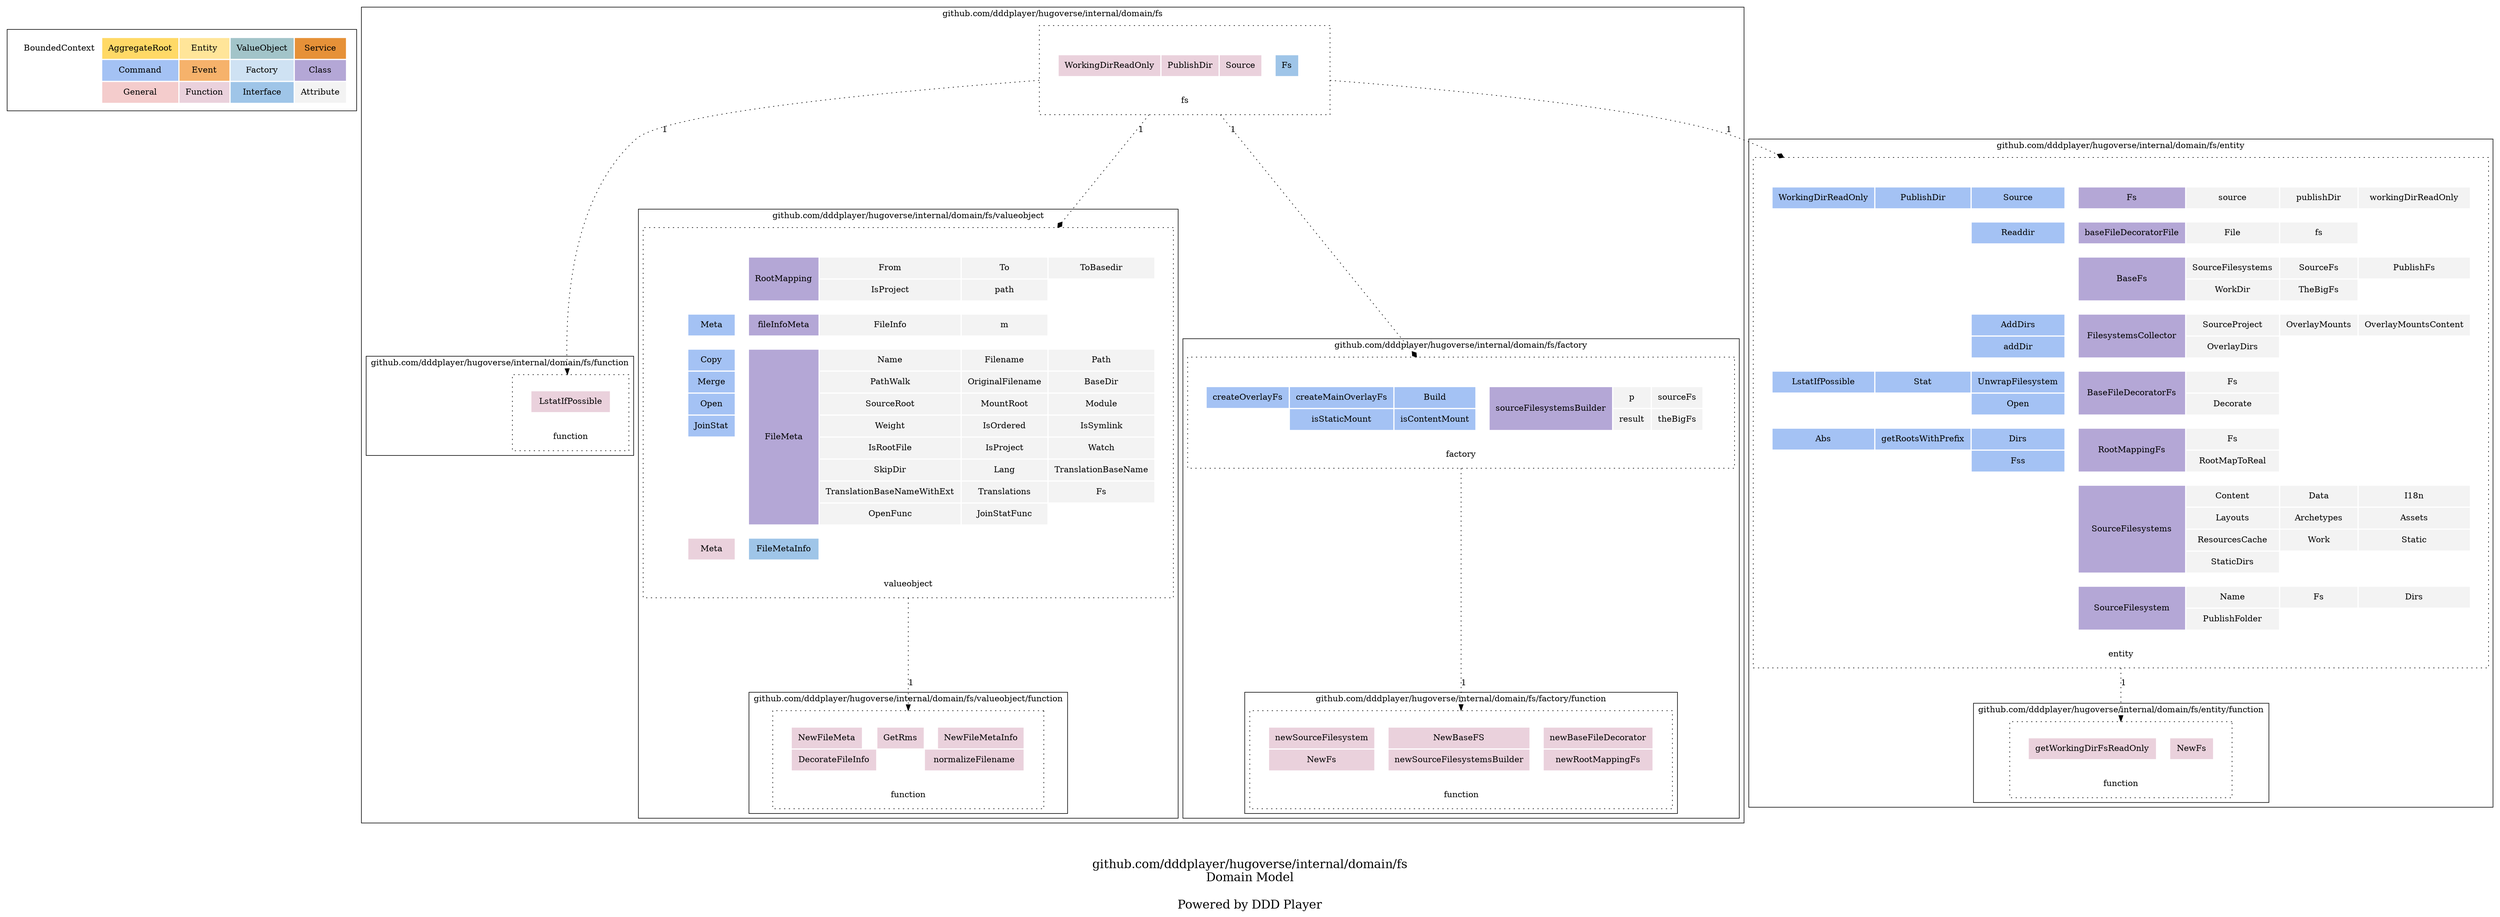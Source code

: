digraph {
	node [style=dotted shape=rect]

    subgraph cluster_ddd_concept{
		node [color=white]

        ddd_concept [label=<
        <table border="0" cellpadding="10">
		<tr>
			<td bgcolor="#ffffff00" rowspan="1" colspan="1">BoundedContext</td>
			<td bgcolor="#ffd966ff" rowspan="1" colspan="1">AggregateRoot</td>
			<td bgcolor="#ffe599ff" rowspan="1" colspan="1">Entity</td>
			<td bgcolor="#a2c4c9ff" rowspan="1" colspan="1">ValueObject</td>
			<td bgcolor="#e69138ff" rowspan="1" colspan="1">Service</td>
		</tr>
		<tr>
			<td bgcolor="white" rowspan="1" colspan="1"></td>
			<td bgcolor="#a4c2f4ff" rowspan="1" colspan="1">Command</td>
			<td bgcolor="#f6b26bff" rowspan="1" colspan="1">Event</td>
			<td bgcolor="#cfe2f3ff" rowspan="1" colspan="1">Factory</td>
			<td bgcolor="#b4a7d6ff" rowspan="1" colspan="1">Class</td>
			
		</tr>
		<tr>
			<td bgcolor="white" rowspan="1" colspan="1"></td>
			<td bgcolor="#f4ccccff" rowspan="1" colspan="1">General</td>
			<td bgcolor="#ead1dcff" rowspan="1" colspan="1">Function</td>
			<td bgcolor="#9fc5e8ff" rowspan="1" colspan="1">Interface</td>
			<td bgcolor="#f3f3f3ff" rowspan="1" colspan="1">Attribute</td>
		</tr>
        </table>
        > ]
	}

    
		subgraph cluster_dehGEGK {
	
		
    	dehGEGK [label=<
        <table border="0" cellpadding="10">
			
				<tr>
		
			<td port="first_blank_row" bgcolor="white" rowspan="1" colspan="1"></td>
	</tr>
				<tr>
		
			<td port="" bgcolor="white" rowspan="1" colspan="1"></td>
	</tr>
				<tr>
		
			<td port="" bgcolor="white" rowspan="1" colspan="1"></td>
			<td port="dbuEIJD" bgcolor="#ead1dcff" rowspan="1" colspan="1">WorkingDirReadOnly</td>
			<td port="dSKuLN" bgcolor="#ead1dcff" rowspan="1" colspan="1">PublishDir</td>
			<td port="dcVZ72s" bgcolor="#ead1dcff" rowspan="1" colspan="1">Source</td>
			<td port="" bgcolor="white" rowspan="1" colspan="1"></td>
			<td port="defDwCc" bgcolor="#9fc5e8ff" rowspan="1" colspan="1">Fs</td>
			<td port="" bgcolor="white" rowspan="1" colspan="1"></td>
			<td port="" bgcolor="white" rowspan="1" colspan="1"></td>
	</tr>
				<tr>
		
			<td port="" bgcolor="white" rowspan="1" colspan="1"></td>
	</tr>
				<tr>
		
			<td port="" bgcolor="white" rowspan="1" colspan="8">fs</td>
	</tr>
        </table>
        > ]
	

	label = "github.com/dddplayer/hugoverse/internal/domain/fs"

	
		subgraph cluster_dbN5oSf {
	
		
    	dbN5oSf [label=<
        <table border="0" cellpadding="10">
			
				<tr>
		
			<td port="first_blank_row" bgcolor="white" rowspan="1" colspan="1"></td>
	</tr>
				<tr>
		
			<td port="" bgcolor="white" rowspan="1" colspan="1"></td>
			<td port="dcb0G9p" bgcolor="#ead1dcff" rowspan="1" colspan="4">LstatIfPossible</td>
			<td port="" bgcolor="white" rowspan="1" colspan="1"></td>
	</tr>
				<tr>
		
			<td port="" bgcolor="white" rowspan="1" colspan="1"></td>
	</tr>
				<tr>
		
			<td port="" bgcolor="white" rowspan="1" colspan="6">function</td>
	</tr>
        </table>
        > ]
	

	label = "github.com/dddplayer/hugoverse/internal/domain/fs/function"

	
    }
		subgraph cluster_ddZN3m5 {
	
		
    	ddZN3m5 [label=<
        <table border="0" cellpadding="10">
			
				<tr>
		
			<td port="first_blank_row" bgcolor="white" rowspan="1" colspan="1"></td>
	</tr>
				<tr>
		
			<td port="" bgcolor="white" rowspan="1" colspan="1"></td>
	</tr>
				<tr>
		
			<td port="" bgcolor="white" rowspan="1" colspan="1"></td>
			<td port="" bgcolor="white" rowspan="1" colspan="1"></td>
			<td port="" bgcolor="white" rowspan="1" colspan="1"></td>
			<td port="" bgcolor="white" rowspan="1" colspan="1"></td>
			<td port="" bgcolor="white" rowspan="1" colspan="1"></td>
			<td port="deejFSW" bgcolor="#b4a7d6ff" rowspan="2" colspan="1">RootMapping</td>
			<td port="ddA0vw5" bgcolor="#f3f3f3ff" rowspan="1" colspan="1">From</td>
			<td port="dce7G16" bgcolor="#f3f3f3ff" rowspan="1" colspan="1">To</td>
			<td port="derKRsu" bgcolor="#f3f3f3ff" rowspan="1" colspan="1">ToBasedir</td>
			<td port="" bgcolor="white" rowspan="1" colspan="1"></td>
	</tr>
				<tr>
		
			<td port="" bgcolor="white" rowspan="1" colspan="1"></td>
			<td port="" bgcolor="white" rowspan="1" colspan="1"></td>
			<td port="" bgcolor="white" rowspan="1" colspan="1"></td>
			<td port="" bgcolor="white" rowspan="1" colspan="1"></td>
			<td port="" bgcolor="white" rowspan="1" colspan="1"></td>
			<td port="dbEBlXq" bgcolor="#f3f3f3ff" rowspan="1" colspan="1">IsProject</td>
			<td port="dbT32Lm" bgcolor="#f3f3f3ff" rowspan="1" colspan="1">path</td>
			<td port="" bgcolor="white" rowspan="1" colspan="1"></td>
			<td port="" bgcolor="white" rowspan="1" colspan="1"></td>
	</tr>
				<tr>
		
			<td port="" bgcolor="white" rowspan="1" colspan="1"></td>
	</tr>
				<tr>
		
			<td port="" bgcolor="white" rowspan="1" colspan="1"></td>
			<td port="" bgcolor="white" rowspan="1" colspan="1"></td>
			<td port="" bgcolor="white" rowspan="1" colspan="1"></td>
			<td port="dcppH1f" bgcolor="#a4c2f4ff" rowspan="1" colspan="1">Meta</td>
			<td port="" bgcolor="white" rowspan="1" colspan="1"></td>
			<td port="dcVNus9" bgcolor="#b4a7d6ff" rowspan="1" colspan="1">fileInfoMeta</td>
			<td port="dbByNGu" bgcolor="#f3f3f3ff" rowspan="1" colspan="1">FileInfo</td>
			<td port="dIm2zV" bgcolor="#f3f3f3ff" rowspan="1" colspan="1">m</td>
			<td port="" bgcolor="white" rowspan="1" colspan="1"></td>
			<td port="" bgcolor="white" rowspan="1" colspan="1"></td>
	</tr>
				<tr>
		
			<td port="" bgcolor="white" rowspan="1" colspan="1"></td>
	</tr>
				<tr>
		
			<td port="" bgcolor="white" rowspan="1" colspan="1"></td>
			<td port="" bgcolor="white" rowspan="1" colspan="1"></td>
			<td port="" bgcolor="white" rowspan="1" colspan="1"></td>
			<td port="dboYi5T" bgcolor="#a4c2f4ff" rowspan="1" colspan="1">Copy</td>
			<td port="" bgcolor="white" rowspan="1" colspan="1"></td>
			<td port="ddhLBBp" bgcolor="#b4a7d6ff" rowspan="8" colspan="1">FileMeta</td>
			<td port="dedPmp7" bgcolor="#f3f3f3ff" rowspan="1" colspan="1">Name</td>
			<td port="deo0HbX" bgcolor="#f3f3f3ff" rowspan="1" colspan="1">Filename</td>
			<td port="dbWMqLx" bgcolor="#f3f3f3ff" rowspan="1" colspan="1">Path</td>
			<td port="" bgcolor="white" rowspan="1" colspan="1"></td>
	</tr>
				<tr>
		
			<td port="" bgcolor="white" rowspan="1" colspan="1"></td>
			<td port="" bgcolor="white" rowspan="1" colspan="1"></td>
			<td port="" bgcolor="white" rowspan="1" colspan="1"></td>
			<td port="debd7MU" bgcolor="#a4c2f4ff" rowspan="1" colspan="1">Merge</td>
			<td port="" bgcolor="white" rowspan="1" colspan="1"></td>
			<td port="ddhrdGu" bgcolor="#f3f3f3ff" rowspan="1" colspan="1">PathWalk</td>
			<td port="dclmg9I" bgcolor="#f3f3f3ff" rowspan="1" colspan="1">OriginalFilename</td>
			<td port="dcmkcOY" bgcolor="#f3f3f3ff" rowspan="1" colspan="1">BaseDir</td>
			<td port="" bgcolor="white" rowspan="1" colspan="1"></td>
	</tr>
				<tr>
		
			<td port="" bgcolor="white" rowspan="1" colspan="1"></td>
			<td port="" bgcolor="white" rowspan="1" colspan="1"></td>
			<td port="" bgcolor="white" rowspan="1" colspan="1"></td>
			<td port="dbWfFyY" bgcolor="#a4c2f4ff" rowspan="1" colspan="1">Open</td>
			<td port="" bgcolor="white" rowspan="1" colspan="1"></td>
			<td port="dc9vtad" bgcolor="#f3f3f3ff" rowspan="1" colspan="1">SourceRoot</td>
			<td port="dYFQKZ" bgcolor="#f3f3f3ff" rowspan="1" colspan="1">MountRoot</td>
			<td port="ddjQQHC" bgcolor="#f3f3f3ff" rowspan="1" colspan="1">Module</td>
			<td port="" bgcolor="white" rowspan="1" colspan="1"></td>
	</tr>
				<tr>
		
			<td port="" bgcolor="white" rowspan="1" colspan="1"></td>
			<td port="" bgcolor="white" rowspan="1" colspan="1"></td>
			<td port="" bgcolor="white" rowspan="1" colspan="1"></td>
			<td port="deAU2QK" bgcolor="#a4c2f4ff" rowspan="1" colspan="1">JoinStat</td>
			<td port="" bgcolor="white" rowspan="1" colspan="1"></td>
			<td port="ddCg9Pm" bgcolor="#f3f3f3ff" rowspan="1" colspan="1">Weight</td>
			<td port="dbl2cox" bgcolor="#f3f3f3ff" rowspan="1" colspan="1">IsOrdered</td>
			<td port="dewIFw1" bgcolor="#f3f3f3ff" rowspan="1" colspan="1">IsSymlink</td>
			<td port="" bgcolor="white" rowspan="1" colspan="1"></td>
	</tr>
				<tr>
		
			<td port="" bgcolor="white" rowspan="1" colspan="1"></td>
			<td port="" bgcolor="white" rowspan="1" colspan="1"></td>
			<td port="" bgcolor="white" rowspan="1" colspan="1"></td>
			<td port="" bgcolor="white" rowspan="1" colspan="1"></td>
			<td port="" bgcolor="white" rowspan="1" colspan="1"></td>
			<td port="ddYKXbM" bgcolor="#f3f3f3ff" rowspan="1" colspan="1">IsRootFile</td>
			<td port="dABEIp" bgcolor="#f3f3f3ff" rowspan="1" colspan="1">IsProject</td>
			<td port="dbgJEST" bgcolor="#f3f3f3ff" rowspan="1" colspan="1">Watch</td>
			<td port="" bgcolor="white" rowspan="1" colspan="1"></td>
	</tr>
				<tr>
		
			<td port="" bgcolor="white" rowspan="1" colspan="1"></td>
			<td port="" bgcolor="white" rowspan="1" colspan="1"></td>
			<td port="" bgcolor="white" rowspan="1" colspan="1"></td>
			<td port="" bgcolor="white" rowspan="1" colspan="1"></td>
			<td port="" bgcolor="white" rowspan="1" colspan="1"></td>
			<td port="dbk5O52" bgcolor="#f3f3f3ff" rowspan="1" colspan="1">SkipDir</td>
			<td port="devdZYQ" bgcolor="#f3f3f3ff" rowspan="1" colspan="1">Lang</td>
			<td port="dcuOcyh" bgcolor="#f3f3f3ff" rowspan="1" colspan="1">TranslationBaseName</td>
			<td port="" bgcolor="white" rowspan="1" colspan="1"></td>
	</tr>
				<tr>
		
			<td port="" bgcolor="white" rowspan="1" colspan="1"></td>
			<td port="" bgcolor="white" rowspan="1" colspan="1"></td>
			<td port="" bgcolor="white" rowspan="1" colspan="1"></td>
			<td port="" bgcolor="white" rowspan="1" colspan="1"></td>
			<td port="" bgcolor="white" rowspan="1" colspan="1"></td>
			<td port="ddFftwI" bgcolor="#f3f3f3ff" rowspan="1" colspan="1">TranslationBaseNameWithExt</td>
			<td port="d1i7oE" bgcolor="#f3f3f3ff" rowspan="1" colspan="1">Translations</td>
			<td port="dc6ppuD" bgcolor="#f3f3f3ff" rowspan="1" colspan="1">Fs</td>
			<td port="" bgcolor="white" rowspan="1" colspan="1"></td>
	</tr>
				<tr>
		
			<td port="" bgcolor="white" rowspan="1" colspan="1"></td>
			<td port="" bgcolor="white" rowspan="1" colspan="1"></td>
			<td port="" bgcolor="white" rowspan="1" colspan="1"></td>
			<td port="" bgcolor="white" rowspan="1" colspan="1"></td>
			<td port="" bgcolor="white" rowspan="1" colspan="1"></td>
			<td port="db6c8js" bgcolor="#f3f3f3ff" rowspan="1" colspan="1">OpenFunc</td>
			<td port="dbqERyY" bgcolor="#f3f3f3ff" rowspan="1" colspan="1">JoinStatFunc</td>
			<td port="" bgcolor="white" rowspan="1" colspan="1"></td>
			<td port="" bgcolor="white" rowspan="1" colspan="1"></td>
	</tr>
				<tr>
		
			<td port="" bgcolor="white" rowspan="1" colspan="1"></td>
	</tr>
				<tr>
		
			<td port="" bgcolor="white" rowspan="1" colspan="1"></td>
			<td port="" bgcolor="white" rowspan="1" colspan="1"></td>
			<td port="" bgcolor="white" rowspan="1" colspan="1"></td>
			<td port="ddpuAyZ" bgcolor="#ead1dcff" rowspan="1" colspan="1">Meta</td>
			<td port="" bgcolor="white" rowspan="1" colspan="1"></td>
			<td port="dcABTHd" bgcolor="#9fc5e8ff" rowspan="1" colspan="1">FileMetaInfo</td>
			<td port="" bgcolor="white" rowspan="1" colspan="1"></td>
			<td port="" bgcolor="white" rowspan="1" colspan="1"></td>
			<td port="" bgcolor="white" rowspan="1" colspan="1"></td>
			<td port="" bgcolor="white" rowspan="1" colspan="1"></td>
	</tr>
				<tr>
		
			<td port="" bgcolor="white" rowspan="1" colspan="1"></td>
	</tr>
				<tr>
		
			<td port="" bgcolor="white" rowspan="1" colspan="10">valueobject</td>
	</tr>
        </table>
        > ]
	

	label = "github.com/dddplayer/hugoverse/internal/domain/fs/valueobject"

	
		subgraph cluster_dbRemha {
	
		
    	dbRemha [label=<
        <table border="0" cellpadding="10">
			
				<tr>
		
			<td port="first_blank_row" bgcolor="white" rowspan="1" colspan="1"></td>
	</tr>
				<tr>
		
			<td port="" bgcolor="white" rowspan="1" colspan="1"></td>
			<td port="dbBEPDz" bgcolor="#ead1dcff" rowspan="1" colspan="1">NewFileMeta</td>
			<td port="" bgcolor="white" rowspan="1" colspan="1"></td>
			<td port="deehyca" bgcolor="#ead1dcff" rowspan="1" colspan="1">GetRms</td>
			<td port="" bgcolor="white" rowspan="1" colspan="1"></td>
			<td port="ddreolL" bgcolor="#ead1dcff" rowspan="1" colspan="1">NewFileMetaInfo</td>
			<td port="" bgcolor="white" rowspan="1" colspan="1"></td>
	</tr>
				<tr>
		
			<td port="" bgcolor="white" rowspan="1" colspan="1"></td>
			<td port="db70KAx" bgcolor="#ead1dcff" rowspan="1" colspan="2">DecorateFileInfo</td>
			<td port="" bgcolor="white" rowspan="1" colspan="1"></td>
			<td port="dbYx0Jw" bgcolor="#ead1dcff" rowspan="1" colspan="2">normalizeFilename</td>
			<td port="" bgcolor="white" rowspan="1" colspan="1"></td>
	</tr>
				<tr>
		
			<td port="" bgcolor="white" rowspan="1" colspan="1"></td>
	</tr>
				<tr>
		
			<td port="" bgcolor="white" rowspan="1" colspan="8">function</td>
	</tr>
        </table>
        > ]
	

	label = "github.com/dddplayer/hugoverse/internal/domain/fs/valueobject/function"

	
    }
    }
		subgraph cluster_ddLiPQE {
	
		
    	ddLiPQE [label=<
        <table border="0" cellpadding="10">
			
				<tr>
		
			<td port="first_blank_row" bgcolor="white" rowspan="1" colspan="1"></td>
	</tr>
				<tr>
		
			<td port="" bgcolor="white" rowspan="1" colspan="1"></td>
	</tr>
				<tr>
		
			<td port="" bgcolor="white" rowspan="1" colspan="1"></td>
			<td port="dFMOmX" bgcolor="#a4c2f4ff" rowspan="1" colspan="1">WorkingDirReadOnly</td>
			<td port="dc0aAwx" bgcolor="#a4c2f4ff" rowspan="1" colspan="1">PublishDir</td>
			<td port="dJM9pw" bgcolor="#a4c2f4ff" rowspan="1" colspan="1">Source</td>
			<td port="" bgcolor="white" rowspan="1" colspan="1"></td>
			<td port="dcJM756" bgcolor="#b4a7d6ff" rowspan="1" colspan="1">Fs</td>
			<td port="db1mbTs" bgcolor="#f3f3f3ff" rowspan="1" colspan="1">source</td>
			<td port="db4keFr" bgcolor="#f3f3f3ff" rowspan="1" colspan="1">publishDir</td>
			<td port="ddPJIlp" bgcolor="#f3f3f3ff" rowspan="1" colspan="1">workingDirReadOnly</td>
			<td port="" bgcolor="white" rowspan="1" colspan="1"></td>
	</tr>
				<tr>
		
			<td port="" bgcolor="white" rowspan="1" colspan="1"></td>
	</tr>
				<tr>
		
			<td port="" bgcolor="white" rowspan="1" colspan="1"></td>
			<td port="" bgcolor="white" rowspan="1" colspan="1"></td>
			<td port="" bgcolor="white" rowspan="1" colspan="1"></td>
			<td port="dtw6bX" bgcolor="#a4c2f4ff" rowspan="1" colspan="1">Readdir</td>
			<td port="" bgcolor="white" rowspan="1" colspan="1"></td>
			<td port="dbZxQH9" bgcolor="#b4a7d6ff" rowspan="1" colspan="1">baseFileDecoratorFile</td>
			<td port="dvIfUc" bgcolor="#f3f3f3ff" rowspan="1" colspan="1">File</td>
			<td port="ddVpO95" bgcolor="#f3f3f3ff" rowspan="1" colspan="1">fs</td>
			<td port="" bgcolor="white" rowspan="1" colspan="1"></td>
			<td port="" bgcolor="white" rowspan="1" colspan="1"></td>
	</tr>
				<tr>
		
			<td port="" bgcolor="white" rowspan="1" colspan="1"></td>
	</tr>
				<tr>
		
			<td port="" bgcolor="white" rowspan="1" colspan="1"></td>
			<td port="" bgcolor="white" rowspan="1" colspan="1"></td>
			<td port="" bgcolor="white" rowspan="1" colspan="1"></td>
			<td port="" bgcolor="white" rowspan="1" colspan="1"></td>
			<td port="" bgcolor="white" rowspan="1" colspan="1"></td>
			<td port="dkt9WL" bgcolor="#b4a7d6ff" rowspan="2" colspan="1">BaseFs</td>
			<td port="dFb4IT" bgcolor="#f3f3f3ff" rowspan="1" colspan="1">SourceFilesystems</td>
			<td port="dbUGq60" bgcolor="#f3f3f3ff" rowspan="1" colspan="1">SourceFs</td>
			<td port="dbXyBIA" bgcolor="#f3f3f3ff" rowspan="1" colspan="1">PublishFs</td>
			<td port="" bgcolor="white" rowspan="1" colspan="1"></td>
	</tr>
				<tr>
		
			<td port="" bgcolor="white" rowspan="1" colspan="1"></td>
			<td port="" bgcolor="white" rowspan="1" colspan="1"></td>
			<td port="" bgcolor="white" rowspan="1" colspan="1"></td>
			<td port="" bgcolor="white" rowspan="1" colspan="1"></td>
			<td port="" bgcolor="white" rowspan="1" colspan="1"></td>
			<td port="d0gxZ4" bgcolor="#f3f3f3ff" rowspan="1" colspan="1">WorkDir</td>
			<td port="dbG4EsY" bgcolor="#f3f3f3ff" rowspan="1" colspan="1">TheBigFs</td>
			<td port="" bgcolor="white" rowspan="1" colspan="1"></td>
			<td port="" bgcolor="white" rowspan="1" colspan="1"></td>
	</tr>
				<tr>
		
			<td port="" bgcolor="white" rowspan="1" colspan="1"></td>
	</tr>
				<tr>
		
			<td port="" bgcolor="white" rowspan="1" colspan="1"></td>
			<td port="" bgcolor="white" rowspan="1" colspan="1"></td>
			<td port="" bgcolor="white" rowspan="1" colspan="1"></td>
			<td port="dbB4mbA" bgcolor="#a4c2f4ff" rowspan="1" colspan="1">AddDirs</td>
			<td port="" bgcolor="white" rowspan="1" colspan="1"></td>
			<td port="dzOU2m" bgcolor="#b4a7d6ff" rowspan="2" colspan="1">FilesystemsCollector</td>
			<td port="deKjTt3" bgcolor="#f3f3f3ff" rowspan="1" colspan="1">SourceProject</td>
			<td port="dehxwuv" bgcolor="#f3f3f3ff" rowspan="1" colspan="1">OverlayMounts</td>
			<td port="dc0wVIY" bgcolor="#f3f3f3ff" rowspan="1" colspan="1">OverlayMountsContent</td>
			<td port="" bgcolor="white" rowspan="1" colspan="1"></td>
	</tr>
				<tr>
		
			<td port="" bgcolor="white" rowspan="1" colspan="1"></td>
			<td port="" bgcolor="white" rowspan="1" colspan="1"></td>
			<td port="" bgcolor="white" rowspan="1" colspan="1"></td>
			<td port="dchPp0F" bgcolor="#a4c2f4ff" rowspan="1" colspan="1">addDir</td>
			<td port="" bgcolor="white" rowspan="1" colspan="1"></td>
			<td port="dehUzRf" bgcolor="#f3f3f3ff" rowspan="1" colspan="1">OverlayDirs</td>
			<td port="" bgcolor="white" rowspan="1" colspan="1"></td>
			<td port="" bgcolor="white" rowspan="1" colspan="1"></td>
			<td port="" bgcolor="white" rowspan="1" colspan="1"></td>
	</tr>
				<tr>
		
			<td port="" bgcolor="white" rowspan="1" colspan="1"></td>
	</tr>
				<tr>
		
			<td port="" bgcolor="white" rowspan="1" colspan="1"></td>
			<td port="db4eGVP" bgcolor="#a4c2f4ff" rowspan="1" colspan="1">LstatIfPossible</td>
			<td port="ddR9sYv" bgcolor="#a4c2f4ff" rowspan="1" colspan="1">Stat</td>
			<td port="ddZMVWJ" bgcolor="#a4c2f4ff" rowspan="1" colspan="1">UnwrapFilesystem</td>
			<td port="" bgcolor="white" rowspan="1" colspan="1"></td>
			<td port="deBRTZq" bgcolor="#b4a7d6ff" rowspan="2" colspan="1">BaseFileDecoratorFs</td>
			<td port="dbnvnOG" bgcolor="#f3f3f3ff" rowspan="1" colspan="1">Fs</td>
			<td port="" bgcolor="white" rowspan="1" colspan="1"></td>
			<td port="" bgcolor="white" rowspan="1" colspan="1"></td>
			<td port="" bgcolor="white" rowspan="1" colspan="1"></td>
	</tr>
				<tr>
		
			<td port="" bgcolor="white" rowspan="1" colspan="1"></td>
			<td port="" bgcolor="white" rowspan="1" colspan="1"></td>
			<td port="" bgcolor="white" rowspan="1" colspan="1"></td>
			<td port="dceZqIZ" bgcolor="#a4c2f4ff" rowspan="1" colspan="1">Open</td>
			<td port="" bgcolor="white" rowspan="1" colspan="1"></td>
			<td port="deiXivA" bgcolor="#f3f3f3ff" rowspan="1" colspan="1">Decorate</td>
			<td port="" bgcolor="white" rowspan="1" colspan="1"></td>
			<td port="" bgcolor="white" rowspan="1" colspan="1"></td>
			<td port="" bgcolor="white" rowspan="1" colspan="1"></td>
	</tr>
				<tr>
		
			<td port="" bgcolor="white" rowspan="1" colspan="1"></td>
	</tr>
				<tr>
		
			<td port="" bgcolor="white" rowspan="1" colspan="1"></td>
			<td port="dUW7yJ" bgcolor="#a4c2f4ff" rowspan="1" colspan="1">Abs</td>
			<td port="dd9zQP6" bgcolor="#a4c2f4ff" rowspan="1" colspan="1">getRootsWithPrefix</td>
			<td port="dbm7lEX" bgcolor="#a4c2f4ff" rowspan="1" colspan="1">Dirs</td>
			<td port="" bgcolor="white" rowspan="1" colspan="1"></td>
			<td port="dFEPd2" bgcolor="#b4a7d6ff" rowspan="2" colspan="1">RootMappingFs</td>
			<td port="diTnzy" bgcolor="#f3f3f3ff" rowspan="1" colspan="1">Fs</td>
			<td port="" bgcolor="white" rowspan="1" colspan="1"></td>
			<td port="" bgcolor="white" rowspan="1" colspan="1"></td>
			<td port="" bgcolor="white" rowspan="1" colspan="1"></td>
	</tr>
				<tr>
		
			<td port="" bgcolor="white" rowspan="1" colspan="1"></td>
			<td port="" bgcolor="white" rowspan="1" colspan="1"></td>
			<td port="" bgcolor="white" rowspan="1" colspan="1"></td>
			<td port="dFdAv9" bgcolor="#a4c2f4ff" rowspan="1" colspan="1">Fss</td>
			<td port="" bgcolor="white" rowspan="1" colspan="1"></td>
			<td port="ddGHiCq" bgcolor="#f3f3f3ff" rowspan="1" colspan="1">RootMapToReal</td>
			<td port="" bgcolor="white" rowspan="1" colspan="1"></td>
			<td port="" bgcolor="white" rowspan="1" colspan="1"></td>
			<td port="" bgcolor="white" rowspan="1" colspan="1"></td>
	</tr>
				<tr>
		
			<td port="" bgcolor="white" rowspan="1" colspan="1"></td>
	</tr>
				<tr>
		
			<td port="" bgcolor="white" rowspan="1" colspan="1"></td>
			<td port="" bgcolor="white" rowspan="1" colspan="1"></td>
			<td port="" bgcolor="white" rowspan="1" colspan="1"></td>
			<td port="" bgcolor="white" rowspan="1" colspan="1"></td>
			<td port="" bgcolor="white" rowspan="1" colspan="1"></td>
			<td port="dbNoHO" bgcolor="#b4a7d6ff" rowspan="4" colspan="1">SourceFilesystems</td>
			<td port="dbGXRVg" bgcolor="#f3f3f3ff" rowspan="1" colspan="1">Content</td>
			<td port="d0jANH" bgcolor="#f3f3f3ff" rowspan="1" colspan="1">Data</td>
			<td port="dG9f2B" bgcolor="#f3f3f3ff" rowspan="1" colspan="1">I18n</td>
			<td port="" bgcolor="white" rowspan="1" colspan="1"></td>
	</tr>
				<tr>
		
			<td port="" bgcolor="white" rowspan="1" colspan="1"></td>
			<td port="" bgcolor="white" rowspan="1" colspan="1"></td>
			<td port="" bgcolor="white" rowspan="1" colspan="1"></td>
			<td port="" bgcolor="white" rowspan="1" colspan="1"></td>
			<td port="" bgcolor="white" rowspan="1" colspan="1"></td>
			<td port="dbLrBQw" bgcolor="#f3f3f3ff" rowspan="1" colspan="1">Layouts</td>
			<td port="dcZNwl1" bgcolor="#f3f3f3ff" rowspan="1" colspan="1">Archetypes</td>
			<td port="d5x15a" bgcolor="#f3f3f3ff" rowspan="1" colspan="1">Assets</td>
			<td port="" bgcolor="white" rowspan="1" colspan="1"></td>
	</tr>
				<tr>
		
			<td port="" bgcolor="white" rowspan="1" colspan="1"></td>
			<td port="" bgcolor="white" rowspan="1" colspan="1"></td>
			<td port="" bgcolor="white" rowspan="1" colspan="1"></td>
			<td port="" bgcolor="white" rowspan="1" colspan="1"></td>
			<td port="" bgcolor="white" rowspan="1" colspan="1"></td>
			<td port="ddiNFNG" bgcolor="#f3f3f3ff" rowspan="1" colspan="1">ResourcesCache</td>
			<td port="dwA1wU" bgcolor="#f3f3f3ff" rowspan="1" colspan="1">Work</td>
			<td port="ddkwx9V" bgcolor="#f3f3f3ff" rowspan="1" colspan="1">Static</td>
			<td port="" bgcolor="white" rowspan="1" colspan="1"></td>
	</tr>
				<tr>
		
			<td port="" bgcolor="white" rowspan="1" colspan="1"></td>
			<td port="" bgcolor="white" rowspan="1" colspan="1"></td>
			<td port="" bgcolor="white" rowspan="1" colspan="1"></td>
			<td port="" bgcolor="white" rowspan="1" colspan="1"></td>
			<td port="" bgcolor="white" rowspan="1" colspan="1"></td>
			<td port="ddt7Bxd" bgcolor="#f3f3f3ff" rowspan="1" colspan="1">StaticDirs</td>
			<td port="" bgcolor="white" rowspan="1" colspan="1"></td>
			<td port="" bgcolor="white" rowspan="1" colspan="1"></td>
			<td port="" bgcolor="white" rowspan="1" colspan="1"></td>
	</tr>
				<tr>
		
			<td port="" bgcolor="white" rowspan="1" colspan="1"></td>
	</tr>
				<tr>
		
			<td port="" bgcolor="white" rowspan="1" colspan="1"></td>
			<td port="" bgcolor="white" rowspan="1" colspan="1"></td>
			<td port="" bgcolor="white" rowspan="1" colspan="1"></td>
			<td port="" bgcolor="white" rowspan="1" colspan="1"></td>
			<td port="" bgcolor="white" rowspan="1" colspan="1"></td>
			<td port="dKrVrV" bgcolor="#b4a7d6ff" rowspan="2" colspan="1">SourceFilesystem</td>
			<td port="ddjHTYP" bgcolor="#f3f3f3ff" rowspan="1" colspan="1">Name</td>
			<td port="dbB8KC9" bgcolor="#f3f3f3ff" rowspan="1" colspan="1">Fs</td>
			<td port="deAo0lS" bgcolor="#f3f3f3ff" rowspan="1" colspan="1">Dirs</td>
			<td port="" bgcolor="white" rowspan="1" colspan="1"></td>
	</tr>
				<tr>
		
			<td port="" bgcolor="white" rowspan="1" colspan="1"></td>
			<td port="" bgcolor="white" rowspan="1" colspan="1"></td>
			<td port="" bgcolor="white" rowspan="1" colspan="1"></td>
			<td port="" bgcolor="white" rowspan="1" colspan="1"></td>
			<td port="" bgcolor="white" rowspan="1" colspan="1"></td>
			<td port="ddHODvx" bgcolor="#f3f3f3ff" rowspan="1" colspan="1">PublishFolder</td>
			<td port="" bgcolor="white" rowspan="1" colspan="1"></td>
			<td port="" bgcolor="white" rowspan="1" colspan="1"></td>
			<td port="" bgcolor="white" rowspan="1" colspan="1"></td>
	</tr>
				<tr>
		
			<td port="" bgcolor="white" rowspan="1" colspan="1"></td>
	</tr>
				<tr>
		
			<td port="" bgcolor="white" rowspan="1" colspan="10">entity</td>
	</tr>
        </table>
        > ]
	

	label = "github.com/dddplayer/hugoverse/internal/domain/fs/entity"

	
		subgraph cluster_deyMkdH {
	
		
    	deyMkdH [label=<
        <table border="0" cellpadding="10">
			
				<tr>
		
			<td port="first_blank_row" bgcolor="white" rowspan="1" colspan="1"></td>
	</tr>
				<tr>
		
			<td port="" bgcolor="white" rowspan="1" colspan="1"></td>
			<td port="dbfheVK" bgcolor="#ead1dcff" rowspan="1" colspan="2">getWorkingDirFsReadOnly</td>
			<td port="" bgcolor="white" rowspan="1" colspan="1"></td>
			<td port="dbEvkwW" bgcolor="#ead1dcff" rowspan="1" colspan="2">NewFs</td>
			<td port="" bgcolor="white" rowspan="1" colspan="1"></td>
	</tr>
				<tr>
		
			<td port="" bgcolor="white" rowspan="1" colspan="1"></td>
	</tr>
				<tr>
		
			<td port="" bgcolor="white" rowspan="1" colspan="7">function</td>
	</tr>
        </table>
        > ]
	

	label = "github.com/dddplayer/hugoverse/internal/domain/fs/entity/function"

	
    }
    }
		subgraph cluster_deAV5Nt {
	
		
    	deAV5Nt [label=<
        <table border="0" cellpadding="10">
			
				<tr>
		
			<td port="first_blank_row" bgcolor="white" rowspan="1" colspan="1"></td>
	</tr>
				<tr>
		
			<td port="" bgcolor="white" rowspan="1" colspan="1"></td>
	</tr>
				<tr>
		
			<td port="" bgcolor="white" rowspan="1" colspan="1"></td>
			<td port="dc0GhTo" bgcolor="#a4c2f4ff" rowspan="1" colspan="1">createOverlayFs</td>
			<td port="dcV3I7T" bgcolor="#a4c2f4ff" rowspan="1" colspan="1">createMainOverlayFs</td>
			<td port="dcIOY0p" bgcolor="#a4c2f4ff" rowspan="1" colspan="1">Build</td>
			<td port="" bgcolor="white" rowspan="1" colspan="1"></td>
			<td port="dcj7jkm" bgcolor="#b4a7d6ff" rowspan="2" colspan="1">sourceFilesystemsBuilder</td>
			<td port="dRrZdf" bgcolor="#f3f3f3ff" rowspan="1" colspan="1">p</td>
			<td port="dcw5XXD" bgcolor="#f3f3f3ff" rowspan="1" colspan="1">sourceFs</td>
			<td port="" bgcolor="white" rowspan="1" colspan="1"></td>
			<td port="" bgcolor="white" rowspan="1" colspan="1"></td>
	</tr>
				<tr>
		
			<td port="" bgcolor="white" rowspan="1" colspan="1"></td>
			<td port="" bgcolor="white" rowspan="1" colspan="1"></td>
			<td port="deCP2zY" bgcolor="#a4c2f4ff" rowspan="1" colspan="1">isStaticMount</td>
			<td port="dbKvo3L" bgcolor="#a4c2f4ff" rowspan="1" colspan="1">isContentMount</td>
			<td port="" bgcolor="white" rowspan="1" colspan="1"></td>
			<td port="ddGdFsG" bgcolor="#f3f3f3ff" rowspan="1" colspan="1">result</td>
			<td port="ddG8FBB" bgcolor="#f3f3f3ff" rowspan="1" colspan="1">theBigFs</td>
			<td port="" bgcolor="white" rowspan="1" colspan="1"></td>
			<td port="" bgcolor="white" rowspan="1" colspan="1"></td>
	</tr>
				<tr>
		
			<td port="" bgcolor="white" rowspan="1" colspan="1"></td>
	</tr>
				<tr>
		
			<td port="" bgcolor="white" rowspan="1" colspan="10">factory</td>
	</tr>
        </table>
        > ]
	

	label = "github.com/dddplayer/hugoverse/internal/domain/fs/factory"

	
		subgraph cluster_dbXvtGQ {
	
		
    	dbXvtGQ [label=<
        <table border="0" cellpadding="10">
			
				<tr>
		
			<td port="first_blank_row" bgcolor="white" rowspan="1" colspan="1"></td>
	</tr>
				<tr>
		
			<td port="" bgcolor="white" rowspan="1" colspan="1"></td>
			<td port="dbcNlXK" bgcolor="#ead1dcff" rowspan="1" colspan="1">newSourceFilesystem</td>
			<td port="" bgcolor="white" rowspan="1" colspan="1"></td>
			<td port="db7Bwf8" bgcolor="#ead1dcff" rowspan="1" colspan="1">NewBaseFS</td>
			<td port="" bgcolor="white" rowspan="1" colspan="1"></td>
			<td port="dcW3sMe" bgcolor="#ead1dcff" rowspan="1" colspan="1">newBaseFileDecorator</td>
			<td port="" bgcolor="white" rowspan="1" colspan="1"></td>
	</tr>
				<tr>
		
			<td port="" bgcolor="white" rowspan="1" colspan="1"></td>
			<td port="ddpyu0N" bgcolor="#ead1dcff" rowspan="1" colspan="1">NewFs</td>
			<td port="" bgcolor="white" rowspan="1" colspan="1"></td>
			<td port="dcZNg7S" bgcolor="#ead1dcff" rowspan="1" colspan="1">newSourceFilesystemsBuilder</td>
			<td port="" bgcolor="white" rowspan="1" colspan="1"></td>
			<td port="ddyu91J" bgcolor="#ead1dcff" rowspan="1" colspan="1">newRootMappingFs</td>
			<td port="" bgcolor="white" rowspan="1" colspan="1"></td>
	</tr>
				<tr>
		
			<td port="" bgcolor="white" rowspan="1" colspan="1"></td>
	</tr>
				<tr>
		
			<td port="" bgcolor="white" rowspan="1" colspan="8">function</td>
	</tr>
        </table>
        > ]
	

	label = "github.com/dddplayer/hugoverse/internal/domain/fs/factory/function"

	
    }
    }
    }
		subgraph cluster_dbN5oSf {
	
		
    	dbN5oSf [label=<
        <table border="0" cellpadding="10">
			
				<tr>
		
			<td port="first_blank_row" bgcolor="white" rowspan="1" colspan="1"></td>
	</tr>
				<tr>
		
			<td port="" bgcolor="white" rowspan="1" colspan="1"></td>
			<td port="dcb0G9p" bgcolor="#ead1dcff" rowspan="1" colspan="4">LstatIfPossible</td>
			<td port="" bgcolor="white" rowspan="1" colspan="1"></td>
	</tr>
				<tr>
		
			<td port="" bgcolor="white" rowspan="1" colspan="1"></td>
	</tr>
				<tr>
		
			<td port="" bgcolor="white" rowspan="1" colspan="6">function</td>
	</tr>
        </table>
        > ]
	

	label = "github.com/dddplayer/hugoverse/internal/domain/fs/function"

	
    }
		subgraph cluster_ddZN3m5 {
	
		
    	ddZN3m5 [label=<
        <table border="0" cellpadding="10">
			
				<tr>
		
			<td port="first_blank_row" bgcolor="white" rowspan="1" colspan="1"></td>
	</tr>
				<tr>
		
			<td port="" bgcolor="white" rowspan="1" colspan="1"></td>
	</tr>
				<tr>
		
			<td port="" bgcolor="white" rowspan="1" colspan="1"></td>
			<td port="" bgcolor="white" rowspan="1" colspan="1"></td>
			<td port="" bgcolor="white" rowspan="1" colspan="1"></td>
			<td port="" bgcolor="white" rowspan="1" colspan="1"></td>
			<td port="" bgcolor="white" rowspan="1" colspan="1"></td>
			<td port="deejFSW" bgcolor="#b4a7d6ff" rowspan="2" colspan="1">RootMapping</td>
			<td port="ddA0vw5" bgcolor="#f3f3f3ff" rowspan="1" colspan="1">From</td>
			<td port="dce7G16" bgcolor="#f3f3f3ff" rowspan="1" colspan="1">To</td>
			<td port="derKRsu" bgcolor="#f3f3f3ff" rowspan="1" colspan="1">ToBasedir</td>
			<td port="" bgcolor="white" rowspan="1" colspan="1"></td>
	</tr>
				<tr>
		
			<td port="" bgcolor="white" rowspan="1" colspan="1"></td>
			<td port="" bgcolor="white" rowspan="1" colspan="1"></td>
			<td port="" bgcolor="white" rowspan="1" colspan="1"></td>
			<td port="" bgcolor="white" rowspan="1" colspan="1"></td>
			<td port="" bgcolor="white" rowspan="1" colspan="1"></td>
			<td port="dbEBlXq" bgcolor="#f3f3f3ff" rowspan="1" colspan="1">IsProject</td>
			<td port="dbT32Lm" bgcolor="#f3f3f3ff" rowspan="1" colspan="1">path</td>
			<td port="" bgcolor="white" rowspan="1" colspan="1"></td>
			<td port="" bgcolor="white" rowspan="1" colspan="1"></td>
	</tr>
				<tr>
		
			<td port="" bgcolor="white" rowspan="1" colspan="1"></td>
	</tr>
				<tr>
		
			<td port="" bgcolor="white" rowspan="1" colspan="1"></td>
			<td port="" bgcolor="white" rowspan="1" colspan="1"></td>
			<td port="" bgcolor="white" rowspan="1" colspan="1"></td>
			<td port="dcppH1f" bgcolor="#a4c2f4ff" rowspan="1" colspan="1">Meta</td>
			<td port="" bgcolor="white" rowspan="1" colspan="1"></td>
			<td port="dcVNus9" bgcolor="#b4a7d6ff" rowspan="1" colspan="1">fileInfoMeta</td>
			<td port="dbByNGu" bgcolor="#f3f3f3ff" rowspan="1" colspan="1">FileInfo</td>
			<td port="dIm2zV" bgcolor="#f3f3f3ff" rowspan="1" colspan="1">m</td>
			<td port="" bgcolor="white" rowspan="1" colspan="1"></td>
			<td port="" bgcolor="white" rowspan="1" colspan="1"></td>
	</tr>
				<tr>
		
			<td port="" bgcolor="white" rowspan="1" colspan="1"></td>
	</tr>
				<tr>
		
			<td port="" bgcolor="white" rowspan="1" colspan="1"></td>
			<td port="" bgcolor="white" rowspan="1" colspan="1"></td>
			<td port="" bgcolor="white" rowspan="1" colspan="1"></td>
			<td port="dboYi5T" bgcolor="#a4c2f4ff" rowspan="1" colspan="1">Copy</td>
			<td port="" bgcolor="white" rowspan="1" colspan="1"></td>
			<td port="ddhLBBp" bgcolor="#b4a7d6ff" rowspan="8" colspan="1">FileMeta</td>
			<td port="dedPmp7" bgcolor="#f3f3f3ff" rowspan="1" colspan="1">Name</td>
			<td port="deo0HbX" bgcolor="#f3f3f3ff" rowspan="1" colspan="1">Filename</td>
			<td port="dbWMqLx" bgcolor="#f3f3f3ff" rowspan="1" colspan="1">Path</td>
			<td port="" bgcolor="white" rowspan="1" colspan="1"></td>
	</tr>
				<tr>
		
			<td port="" bgcolor="white" rowspan="1" colspan="1"></td>
			<td port="" bgcolor="white" rowspan="1" colspan="1"></td>
			<td port="" bgcolor="white" rowspan="1" colspan="1"></td>
			<td port="debd7MU" bgcolor="#a4c2f4ff" rowspan="1" colspan="1">Merge</td>
			<td port="" bgcolor="white" rowspan="1" colspan="1"></td>
			<td port="ddhrdGu" bgcolor="#f3f3f3ff" rowspan="1" colspan="1">PathWalk</td>
			<td port="dclmg9I" bgcolor="#f3f3f3ff" rowspan="1" colspan="1">OriginalFilename</td>
			<td port="dcmkcOY" bgcolor="#f3f3f3ff" rowspan="1" colspan="1">BaseDir</td>
			<td port="" bgcolor="white" rowspan="1" colspan="1"></td>
	</tr>
				<tr>
		
			<td port="" bgcolor="white" rowspan="1" colspan="1"></td>
			<td port="" bgcolor="white" rowspan="1" colspan="1"></td>
			<td port="" bgcolor="white" rowspan="1" colspan="1"></td>
			<td port="dbWfFyY" bgcolor="#a4c2f4ff" rowspan="1" colspan="1">Open</td>
			<td port="" bgcolor="white" rowspan="1" colspan="1"></td>
			<td port="dc9vtad" bgcolor="#f3f3f3ff" rowspan="1" colspan="1">SourceRoot</td>
			<td port="dYFQKZ" bgcolor="#f3f3f3ff" rowspan="1" colspan="1">MountRoot</td>
			<td port="ddjQQHC" bgcolor="#f3f3f3ff" rowspan="1" colspan="1">Module</td>
			<td port="" bgcolor="white" rowspan="1" colspan="1"></td>
	</tr>
				<tr>
		
			<td port="" bgcolor="white" rowspan="1" colspan="1"></td>
			<td port="" bgcolor="white" rowspan="1" colspan="1"></td>
			<td port="" bgcolor="white" rowspan="1" colspan="1"></td>
			<td port="deAU2QK" bgcolor="#a4c2f4ff" rowspan="1" colspan="1">JoinStat</td>
			<td port="" bgcolor="white" rowspan="1" colspan="1"></td>
			<td port="ddCg9Pm" bgcolor="#f3f3f3ff" rowspan="1" colspan="1">Weight</td>
			<td port="dbl2cox" bgcolor="#f3f3f3ff" rowspan="1" colspan="1">IsOrdered</td>
			<td port="dewIFw1" bgcolor="#f3f3f3ff" rowspan="1" colspan="1">IsSymlink</td>
			<td port="" bgcolor="white" rowspan="1" colspan="1"></td>
	</tr>
				<tr>
		
			<td port="" bgcolor="white" rowspan="1" colspan="1"></td>
			<td port="" bgcolor="white" rowspan="1" colspan="1"></td>
			<td port="" bgcolor="white" rowspan="1" colspan="1"></td>
			<td port="" bgcolor="white" rowspan="1" colspan="1"></td>
			<td port="" bgcolor="white" rowspan="1" colspan="1"></td>
			<td port="ddYKXbM" bgcolor="#f3f3f3ff" rowspan="1" colspan="1">IsRootFile</td>
			<td port="dABEIp" bgcolor="#f3f3f3ff" rowspan="1" colspan="1">IsProject</td>
			<td port="dbgJEST" bgcolor="#f3f3f3ff" rowspan="1" colspan="1">Watch</td>
			<td port="" bgcolor="white" rowspan="1" colspan="1"></td>
	</tr>
				<tr>
		
			<td port="" bgcolor="white" rowspan="1" colspan="1"></td>
			<td port="" bgcolor="white" rowspan="1" colspan="1"></td>
			<td port="" bgcolor="white" rowspan="1" colspan="1"></td>
			<td port="" bgcolor="white" rowspan="1" colspan="1"></td>
			<td port="" bgcolor="white" rowspan="1" colspan="1"></td>
			<td port="dbk5O52" bgcolor="#f3f3f3ff" rowspan="1" colspan="1">SkipDir</td>
			<td port="devdZYQ" bgcolor="#f3f3f3ff" rowspan="1" colspan="1">Lang</td>
			<td port="dcuOcyh" bgcolor="#f3f3f3ff" rowspan="1" colspan="1">TranslationBaseName</td>
			<td port="" bgcolor="white" rowspan="1" colspan="1"></td>
	</tr>
				<tr>
		
			<td port="" bgcolor="white" rowspan="1" colspan="1"></td>
			<td port="" bgcolor="white" rowspan="1" colspan="1"></td>
			<td port="" bgcolor="white" rowspan="1" colspan="1"></td>
			<td port="" bgcolor="white" rowspan="1" colspan="1"></td>
			<td port="" bgcolor="white" rowspan="1" colspan="1"></td>
			<td port="ddFftwI" bgcolor="#f3f3f3ff" rowspan="1" colspan="1">TranslationBaseNameWithExt</td>
			<td port="d1i7oE" bgcolor="#f3f3f3ff" rowspan="1" colspan="1">Translations</td>
			<td port="dc6ppuD" bgcolor="#f3f3f3ff" rowspan="1" colspan="1">Fs</td>
			<td port="" bgcolor="white" rowspan="1" colspan="1"></td>
	</tr>
				<tr>
		
			<td port="" bgcolor="white" rowspan="1" colspan="1"></td>
			<td port="" bgcolor="white" rowspan="1" colspan="1"></td>
			<td port="" bgcolor="white" rowspan="1" colspan="1"></td>
			<td port="" bgcolor="white" rowspan="1" colspan="1"></td>
			<td port="" bgcolor="white" rowspan="1" colspan="1"></td>
			<td port="db6c8js" bgcolor="#f3f3f3ff" rowspan="1" colspan="1">OpenFunc</td>
			<td port="dbqERyY" bgcolor="#f3f3f3ff" rowspan="1" colspan="1">JoinStatFunc</td>
			<td port="" bgcolor="white" rowspan="1" colspan="1"></td>
			<td port="" bgcolor="white" rowspan="1" colspan="1"></td>
	</tr>
				<tr>
		
			<td port="" bgcolor="white" rowspan="1" colspan="1"></td>
	</tr>
				<tr>
		
			<td port="" bgcolor="white" rowspan="1" colspan="1"></td>
			<td port="" bgcolor="white" rowspan="1" colspan="1"></td>
			<td port="" bgcolor="white" rowspan="1" colspan="1"></td>
			<td port="ddpuAyZ" bgcolor="#ead1dcff" rowspan="1" colspan="1">Meta</td>
			<td port="" bgcolor="white" rowspan="1" colspan="1"></td>
			<td port="dcABTHd" bgcolor="#9fc5e8ff" rowspan="1" colspan="1">FileMetaInfo</td>
			<td port="" bgcolor="white" rowspan="1" colspan="1"></td>
			<td port="" bgcolor="white" rowspan="1" colspan="1"></td>
			<td port="" bgcolor="white" rowspan="1" colspan="1"></td>
			<td port="" bgcolor="white" rowspan="1" colspan="1"></td>
	</tr>
				<tr>
		
			<td port="" bgcolor="white" rowspan="1" colspan="1"></td>
	</tr>
				<tr>
		
			<td port="" bgcolor="white" rowspan="1" colspan="10">valueobject</td>
	</tr>
        </table>
        > ]
	

	label = "github.com/dddplayer/hugoverse/internal/domain/fs/valueobject"

	
		subgraph cluster_dbRemha {
	
		
    	dbRemha [label=<
        <table border="0" cellpadding="10">
			
				<tr>
		
			<td port="first_blank_row" bgcolor="white" rowspan="1" colspan="1"></td>
	</tr>
				<tr>
		
			<td port="" bgcolor="white" rowspan="1" colspan="1"></td>
			<td port="dbBEPDz" bgcolor="#ead1dcff" rowspan="1" colspan="1">NewFileMeta</td>
			<td port="" bgcolor="white" rowspan="1" colspan="1"></td>
			<td port="deehyca" bgcolor="#ead1dcff" rowspan="1" colspan="1">GetRms</td>
			<td port="" bgcolor="white" rowspan="1" colspan="1"></td>
			<td port="ddreolL" bgcolor="#ead1dcff" rowspan="1" colspan="1">NewFileMetaInfo</td>
			<td port="" bgcolor="white" rowspan="1" colspan="1"></td>
	</tr>
				<tr>
		
			<td port="" bgcolor="white" rowspan="1" colspan="1"></td>
			<td port="db70KAx" bgcolor="#ead1dcff" rowspan="1" colspan="2">DecorateFileInfo</td>
			<td port="" bgcolor="white" rowspan="1" colspan="1"></td>
			<td port="dbYx0Jw" bgcolor="#ead1dcff" rowspan="1" colspan="2">normalizeFilename</td>
			<td port="" bgcolor="white" rowspan="1" colspan="1"></td>
	</tr>
				<tr>
		
			<td port="" bgcolor="white" rowspan="1" colspan="1"></td>
	</tr>
				<tr>
		
			<td port="" bgcolor="white" rowspan="1" colspan="8">function</td>
	</tr>
        </table>
        > ]
	

	label = "github.com/dddplayer/hugoverse/internal/domain/fs/valueobject/function"

	
    }
    }
		subgraph cluster_ddLiPQE {
	
		
    	ddLiPQE [label=<
        <table border="0" cellpadding="10">
			
				<tr>
		
			<td port="first_blank_row" bgcolor="white" rowspan="1" colspan="1"></td>
	</tr>
				<tr>
		
			<td port="" bgcolor="white" rowspan="1" colspan="1"></td>
	</tr>
				<tr>
		
			<td port="" bgcolor="white" rowspan="1" colspan="1"></td>
			<td port="dFMOmX" bgcolor="#a4c2f4ff" rowspan="1" colspan="1">WorkingDirReadOnly</td>
			<td port="dc0aAwx" bgcolor="#a4c2f4ff" rowspan="1" colspan="1">PublishDir</td>
			<td port="dJM9pw" bgcolor="#a4c2f4ff" rowspan="1" colspan="1">Source</td>
			<td port="" bgcolor="white" rowspan="1" colspan="1"></td>
			<td port="dcJM756" bgcolor="#b4a7d6ff" rowspan="1" colspan="1">Fs</td>
			<td port="db1mbTs" bgcolor="#f3f3f3ff" rowspan="1" colspan="1">source</td>
			<td port="db4keFr" bgcolor="#f3f3f3ff" rowspan="1" colspan="1">publishDir</td>
			<td port="ddPJIlp" bgcolor="#f3f3f3ff" rowspan="1" colspan="1">workingDirReadOnly</td>
			<td port="" bgcolor="white" rowspan="1" colspan="1"></td>
	</tr>
				<tr>
		
			<td port="" bgcolor="white" rowspan="1" colspan="1"></td>
	</tr>
				<tr>
		
			<td port="" bgcolor="white" rowspan="1" colspan="1"></td>
			<td port="" bgcolor="white" rowspan="1" colspan="1"></td>
			<td port="" bgcolor="white" rowspan="1" colspan="1"></td>
			<td port="dtw6bX" bgcolor="#a4c2f4ff" rowspan="1" colspan="1">Readdir</td>
			<td port="" bgcolor="white" rowspan="1" colspan="1"></td>
			<td port="dbZxQH9" bgcolor="#b4a7d6ff" rowspan="1" colspan="1">baseFileDecoratorFile</td>
			<td port="dvIfUc" bgcolor="#f3f3f3ff" rowspan="1" colspan="1">File</td>
			<td port="ddVpO95" bgcolor="#f3f3f3ff" rowspan="1" colspan="1">fs</td>
			<td port="" bgcolor="white" rowspan="1" colspan="1"></td>
			<td port="" bgcolor="white" rowspan="1" colspan="1"></td>
	</tr>
				<tr>
		
			<td port="" bgcolor="white" rowspan="1" colspan="1"></td>
	</tr>
				<tr>
		
			<td port="" bgcolor="white" rowspan="1" colspan="1"></td>
			<td port="" bgcolor="white" rowspan="1" colspan="1"></td>
			<td port="" bgcolor="white" rowspan="1" colspan="1"></td>
			<td port="" bgcolor="white" rowspan="1" colspan="1"></td>
			<td port="" bgcolor="white" rowspan="1" colspan="1"></td>
			<td port="dkt9WL" bgcolor="#b4a7d6ff" rowspan="2" colspan="1">BaseFs</td>
			<td port="dFb4IT" bgcolor="#f3f3f3ff" rowspan="1" colspan="1">SourceFilesystems</td>
			<td port="dbUGq60" bgcolor="#f3f3f3ff" rowspan="1" colspan="1">SourceFs</td>
			<td port="dbXyBIA" bgcolor="#f3f3f3ff" rowspan="1" colspan="1">PublishFs</td>
			<td port="" bgcolor="white" rowspan="1" colspan="1"></td>
	</tr>
				<tr>
		
			<td port="" bgcolor="white" rowspan="1" colspan="1"></td>
			<td port="" bgcolor="white" rowspan="1" colspan="1"></td>
			<td port="" bgcolor="white" rowspan="1" colspan="1"></td>
			<td port="" bgcolor="white" rowspan="1" colspan="1"></td>
			<td port="" bgcolor="white" rowspan="1" colspan="1"></td>
			<td port="d0gxZ4" bgcolor="#f3f3f3ff" rowspan="1" colspan="1">WorkDir</td>
			<td port="dbG4EsY" bgcolor="#f3f3f3ff" rowspan="1" colspan="1">TheBigFs</td>
			<td port="" bgcolor="white" rowspan="1" colspan="1"></td>
			<td port="" bgcolor="white" rowspan="1" colspan="1"></td>
	</tr>
				<tr>
		
			<td port="" bgcolor="white" rowspan="1" colspan="1"></td>
	</tr>
				<tr>
		
			<td port="" bgcolor="white" rowspan="1" colspan="1"></td>
			<td port="" bgcolor="white" rowspan="1" colspan="1"></td>
			<td port="" bgcolor="white" rowspan="1" colspan="1"></td>
			<td port="dbB4mbA" bgcolor="#a4c2f4ff" rowspan="1" colspan="1">AddDirs</td>
			<td port="" bgcolor="white" rowspan="1" colspan="1"></td>
			<td port="dzOU2m" bgcolor="#b4a7d6ff" rowspan="2" colspan="1">FilesystemsCollector</td>
			<td port="deKjTt3" bgcolor="#f3f3f3ff" rowspan="1" colspan="1">SourceProject</td>
			<td port="dehxwuv" bgcolor="#f3f3f3ff" rowspan="1" colspan="1">OverlayMounts</td>
			<td port="dc0wVIY" bgcolor="#f3f3f3ff" rowspan="1" colspan="1">OverlayMountsContent</td>
			<td port="" bgcolor="white" rowspan="1" colspan="1"></td>
	</tr>
				<tr>
		
			<td port="" bgcolor="white" rowspan="1" colspan="1"></td>
			<td port="" bgcolor="white" rowspan="1" colspan="1"></td>
			<td port="" bgcolor="white" rowspan="1" colspan="1"></td>
			<td port="dchPp0F" bgcolor="#a4c2f4ff" rowspan="1" colspan="1">addDir</td>
			<td port="" bgcolor="white" rowspan="1" colspan="1"></td>
			<td port="dehUzRf" bgcolor="#f3f3f3ff" rowspan="1" colspan="1">OverlayDirs</td>
			<td port="" bgcolor="white" rowspan="1" colspan="1"></td>
			<td port="" bgcolor="white" rowspan="1" colspan="1"></td>
			<td port="" bgcolor="white" rowspan="1" colspan="1"></td>
	</tr>
				<tr>
		
			<td port="" bgcolor="white" rowspan="1" colspan="1"></td>
	</tr>
				<tr>
		
			<td port="" bgcolor="white" rowspan="1" colspan="1"></td>
			<td port="db4eGVP" bgcolor="#a4c2f4ff" rowspan="1" colspan="1">LstatIfPossible</td>
			<td port="ddR9sYv" bgcolor="#a4c2f4ff" rowspan="1" colspan="1">Stat</td>
			<td port="ddZMVWJ" bgcolor="#a4c2f4ff" rowspan="1" colspan="1">UnwrapFilesystem</td>
			<td port="" bgcolor="white" rowspan="1" colspan="1"></td>
			<td port="deBRTZq" bgcolor="#b4a7d6ff" rowspan="2" colspan="1">BaseFileDecoratorFs</td>
			<td port="dbnvnOG" bgcolor="#f3f3f3ff" rowspan="1" colspan="1">Fs</td>
			<td port="" bgcolor="white" rowspan="1" colspan="1"></td>
			<td port="" bgcolor="white" rowspan="1" colspan="1"></td>
			<td port="" bgcolor="white" rowspan="1" colspan="1"></td>
	</tr>
				<tr>
		
			<td port="" bgcolor="white" rowspan="1" colspan="1"></td>
			<td port="" bgcolor="white" rowspan="1" colspan="1"></td>
			<td port="" bgcolor="white" rowspan="1" colspan="1"></td>
			<td port="dceZqIZ" bgcolor="#a4c2f4ff" rowspan="1" colspan="1">Open</td>
			<td port="" bgcolor="white" rowspan="1" colspan="1"></td>
			<td port="deiXivA" bgcolor="#f3f3f3ff" rowspan="1" colspan="1">Decorate</td>
			<td port="" bgcolor="white" rowspan="1" colspan="1"></td>
			<td port="" bgcolor="white" rowspan="1" colspan="1"></td>
			<td port="" bgcolor="white" rowspan="1" colspan="1"></td>
	</tr>
				<tr>
		
			<td port="" bgcolor="white" rowspan="1" colspan="1"></td>
	</tr>
				<tr>
		
			<td port="" bgcolor="white" rowspan="1" colspan="1"></td>
			<td port="dUW7yJ" bgcolor="#a4c2f4ff" rowspan="1" colspan="1">Abs</td>
			<td port="dd9zQP6" bgcolor="#a4c2f4ff" rowspan="1" colspan="1">getRootsWithPrefix</td>
			<td port="dbm7lEX" bgcolor="#a4c2f4ff" rowspan="1" colspan="1">Dirs</td>
			<td port="" bgcolor="white" rowspan="1" colspan="1"></td>
			<td port="dFEPd2" bgcolor="#b4a7d6ff" rowspan="2" colspan="1">RootMappingFs</td>
			<td port="diTnzy" bgcolor="#f3f3f3ff" rowspan="1" colspan="1">Fs</td>
			<td port="" bgcolor="white" rowspan="1" colspan="1"></td>
			<td port="" bgcolor="white" rowspan="1" colspan="1"></td>
			<td port="" bgcolor="white" rowspan="1" colspan="1"></td>
	</tr>
				<tr>
		
			<td port="" bgcolor="white" rowspan="1" colspan="1"></td>
			<td port="" bgcolor="white" rowspan="1" colspan="1"></td>
			<td port="" bgcolor="white" rowspan="1" colspan="1"></td>
			<td port="dFdAv9" bgcolor="#a4c2f4ff" rowspan="1" colspan="1">Fss</td>
			<td port="" bgcolor="white" rowspan="1" colspan="1"></td>
			<td port="ddGHiCq" bgcolor="#f3f3f3ff" rowspan="1" colspan="1">RootMapToReal</td>
			<td port="" bgcolor="white" rowspan="1" colspan="1"></td>
			<td port="" bgcolor="white" rowspan="1" colspan="1"></td>
			<td port="" bgcolor="white" rowspan="1" colspan="1"></td>
	</tr>
				<tr>
		
			<td port="" bgcolor="white" rowspan="1" colspan="1"></td>
	</tr>
				<tr>
		
			<td port="" bgcolor="white" rowspan="1" colspan="1"></td>
			<td port="" bgcolor="white" rowspan="1" colspan="1"></td>
			<td port="" bgcolor="white" rowspan="1" colspan="1"></td>
			<td port="" bgcolor="white" rowspan="1" colspan="1"></td>
			<td port="" bgcolor="white" rowspan="1" colspan="1"></td>
			<td port="dbNoHO" bgcolor="#b4a7d6ff" rowspan="4" colspan="1">SourceFilesystems</td>
			<td port="dbGXRVg" bgcolor="#f3f3f3ff" rowspan="1" colspan="1">Content</td>
			<td port="d0jANH" bgcolor="#f3f3f3ff" rowspan="1" colspan="1">Data</td>
			<td port="dG9f2B" bgcolor="#f3f3f3ff" rowspan="1" colspan="1">I18n</td>
			<td port="" bgcolor="white" rowspan="1" colspan="1"></td>
	</tr>
				<tr>
		
			<td port="" bgcolor="white" rowspan="1" colspan="1"></td>
			<td port="" bgcolor="white" rowspan="1" colspan="1"></td>
			<td port="" bgcolor="white" rowspan="1" colspan="1"></td>
			<td port="" bgcolor="white" rowspan="1" colspan="1"></td>
			<td port="" bgcolor="white" rowspan="1" colspan="1"></td>
			<td port="dbLrBQw" bgcolor="#f3f3f3ff" rowspan="1" colspan="1">Layouts</td>
			<td port="dcZNwl1" bgcolor="#f3f3f3ff" rowspan="1" colspan="1">Archetypes</td>
			<td port="d5x15a" bgcolor="#f3f3f3ff" rowspan="1" colspan="1">Assets</td>
			<td port="" bgcolor="white" rowspan="1" colspan="1"></td>
	</tr>
				<tr>
		
			<td port="" bgcolor="white" rowspan="1" colspan="1"></td>
			<td port="" bgcolor="white" rowspan="1" colspan="1"></td>
			<td port="" bgcolor="white" rowspan="1" colspan="1"></td>
			<td port="" bgcolor="white" rowspan="1" colspan="1"></td>
			<td port="" bgcolor="white" rowspan="1" colspan="1"></td>
			<td port="ddiNFNG" bgcolor="#f3f3f3ff" rowspan="1" colspan="1">ResourcesCache</td>
			<td port="dwA1wU" bgcolor="#f3f3f3ff" rowspan="1" colspan="1">Work</td>
			<td port="ddkwx9V" bgcolor="#f3f3f3ff" rowspan="1" colspan="1">Static</td>
			<td port="" bgcolor="white" rowspan="1" colspan="1"></td>
	</tr>
				<tr>
		
			<td port="" bgcolor="white" rowspan="1" colspan="1"></td>
			<td port="" bgcolor="white" rowspan="1" colspan="1"></td>
			<td port="" bgcolor="white" rowspan="1" colspan="1"></td>
			<td port="" bgcolor="white" rowspan="1" colspan="1"></td>
			<td port="" bgcolor="white" rowspan="1" colspan="1"></td>
			<td port="ddt7Bxd" bgcolor="#f3f3f3ff" rowspan="1" colspan="1">StaticDirs</td>
			<td port="" bgcolor="white" rowspan="1" colspan="1"></td>
			<td port="" bgcolor="white" rowspan="1" colspan="1"></td>
			<td port="" bgcolor="white" rowspan="1" colspan="1"></td>
	</tr>
				<tr>
		
			<td port="" bgcolor="white" rowspan="1" colspan="1"></td>
	</tr>
				<tr>
		
			<td port="" bgcolor="white" rowspan="1" colspan="1"></td>
			<td port="" bgcolor="white" rowspan="1" colspan="1"></td>
			<td port="" bgcolor="white" rowspan="1" colspan="1"></td>
			<td port="" bgcolor="white" rowspan="1" colspan="1"></td>
			<td port="" bgcolor="white" rowspan="1" colspan="1"></td>
			<td port="dKrVrV" bgcolor="#b4a7d6ff" rowspan="2" colspan="1">SourceFilesystem</td>
			<td port="ddjHTYP" bgcolor="#f3f3f3ff" rowspan="1" colspan="1">Name</td>
			<td port="dbB8KC9" bgcolor="#f3f3f3ff" rowspan="1" colspan="1">Fs</td>
			<td port="deAo0lS" bgcolor="#f3f3f3ff" rowspan="1" colspan="1">Dirs</td>
			<td port="" bgcolor="white" rowspan="1" colspan="1"></td>
	</tr>
				<tr>
		
			<td port="" bgcolor="white" rowspan="1" colspan="1"></td>
			<td port="" bgcolor="white" rowspan="1" colspan="1"></td>
			<td port="" bgcolor="white" rowspan="1" colspan="1"></td>
			<td port="" bgcolor="white" rowspan="1" colspan="1"></td>
			<td port="" bgcolor="white" rowspan="1" colspan="1"></td>
			<td port="ddHODvx" bgcolor="#f3f3f3ff" rowspan="1" colspan="1">PublishFolder</td>
			<td port="" bgcolor="white" rowspan="1" colspan="1"></td>
			<td port="" bgcolor="white" rowspan="1" colspan="1"></td>
			<td port="" bgcolor="white" rowspan="1" colspan="1"></td>
	</tr>
				<tr>
		
			<td port="" bgcolor="white" rowspan="1" colspan="1"></td>
	</tr>
				<tr>
		
			<td port="" bgcolor="white" rowspan="1" colspan="10">entity</td>
	</tr>
        </table>
        > ]
	

	label = "github.com/dddplayer/hugoverse/internal/domain/fs/entity"

	
		subgraph cluster_deyMkdH {
	
		
    	deyMkdH [label=<
        <table border="0" cellpadding="10">
			
				<tr>
		
			<td port="first_blank_row" bgcolor="white" rowspan="1" colspan="1"></td>
	</tr>
				<tr>
		
			<td port="" bgcolor="white" rowspan="1" colspan="1"></td>
			<td port="dbfheVK" bgcolor="#ead1dcff" rowspan="1" colspan="2">getWorkingDirFsReadOnly</td>
			<td port="" bgcolor="white" rowspan="1" colspan="1"></td>
			<td port="dbEvkwW" bgcolor="#ead1dcff" rowspan="1" colspan="2">NewFs</td>
			<td port="" bgcolor="white" rowspan="1" colspan="1"></td>
	</tr>
				<tr>
		
			<td port="" bgcolor="white" rowspan="1" colspan="1"></td>
	</tr>
				<tr>
		
			<td port="" bgcolor="white" rowspan="1" colspan="7">function</td>
	</tr>
        </table>
        > ]
	

	label = "github.com/dddplayer/hugoverse/internal/domain/fs/entity/function"

	
    }
    }
		subgraph cluster_deAV5Nt {
	
		
    	deAV5Nt [label=<
        <table border="0" cellpadding="10">
			
				<tr>
		
			<td port="first_blank_row" bgcolor="white" rowspan="1" colspan="1"></td>
	</tr>
				<tr>
		
			<td port="" bgcolor="white" rowspan="1" colspan="1"></td>
	</tr>
				<tr>
		
			<td port="" bgcolor="white" rowspan="1" colspan="1"></td>
			<td port="dc0GhTo" bgcolor="#a4c2f4ff" rowspan="1" colspan="1">createOverlayFs</td>
			<td port="dcV3I7T" bgcolor="#a4c2f4ff" rowspan="1" colspan="1">createMainOverlayFs</td>
			<td port="dcIOY0p" bgcolor="#a4c2f4ff" rowspan="1" colspan="1">Build</td>
			<td port="" bgcolor="white" rowspan="1" colspan="1"></td>
			<td port="dcj7jkm" bgcolor="#b4a7d6ff" rowspan="2" colspan="1">sourceFilesystemsBuilder</td>
			<td port="dRrZdf" bgcolor="#f3f3f3ff" rowspan="1" colspan="1">p</td>
			<td port="dcw5XXD" bgcolor="#f3f3f3ff" rowspan="1" colspan="1">sourceFs</td>
			<td port="" bgcolor="white" rowspan="1" colspan="1"></td>
			<td port="" bgcolor="white" rowspan="1" colspan="1"></td>
	</tr>
				<tr>
		
			<td port="" bgcolor="white" rowspan="1" colspan="1"></td>
			<td port="" bgcolor="white" rowspan="1" colspan="1"></td>
			<td port="deCP2zY" bgcolor="#a4c2f4ff" rowspan="1" colspan="1">isStaticMount</td>
			<td port="dbKvo3L" bgcolor="#a4c2f4ff" rowspan="1" colspan="1">isContentMount</td>
			<td port="" bgcolor="white" rowspan="1" colspan="1"></td>
			<td port="ddGdFsG" bgcolor="#f3f3f3ff" rowspan="1" colspan="1">result</td>
			<td port="ddG8FBB" bgcolor="#f3f3f3ff" rowspan="1" colspan="1">theBigFs</td>
			<td port="" bgcolor="white" rowspan="1" colspan="1"></td>
			<td port="" bgcolor="white" rowspan="1" colspan="1"></td>
	</tr>
				<tr>
		
			<td port="" bgcolor="white" rowspan="1" colspan="1"></td>
	</tr>
				<tr>
		
			<td port="" bgcolor="white" rowspan="1" colspan="10">factory</td>
	</tr>
        </table>
        > ]
	

	label = "github.com/dddplayer/hugoverse/internal/domain/fs/factory"

	
		subgraph cluster_dbXvtGQ {
	
		
    	dbXvtGQ [label=<
        <table border="0" cellpadding="10">
			
				<tr>
		
			<td port="first_blank_row" bgcolor="white" rowspan="1" colspan="1"></td>
	</tr>
				<tr>
		
			<td port="" bgcolor="white" rowspan="1" colspan="1"></td>
			<td port="dbcNlXK" bgcolor="#ead1dcff" rowspan="1" colspan="1">newSourceFilesystem</td>
			<td port="" bgcolor="white" rowspan="1" colspan="1"></td>
			<td port="db7Bwf8" bgcolor="#ead1dcff" rowspan="1" colspan="1">NewBaseFS</td>
			<td port="" bgcolor="white" rowspan="1" colspan="1"></td>
			<td port="dcW3sMe" bgcolor="#ead1dcff" rowspan="1" colspan="1">newBaseFileDecorator</td>
			<td port="" bgcolor="white" rowspan="1" colspan="1"></td>
	</tr>
				<tr>
		
			<td port="" bgcolor="white" rowspan="1" colspan="1"></td>
			<td port="ddpyu0N" bgcolor="#ead1dcff" rowspan="1" colspan="1">NewFs</td>
			<td port="" bgcolor="white" rowspan="1" colspan="1"></td>
			<td port="dcZNg7S" bgcolor="#ead1dcff" rowspan="1" colspan="1">newSourceFilesystemsBuilder</td>
			<td port="" bgcolor="white" rowspan="1" colspan="1"></td>
			<td port="ddyu91J" bgcolor="#ead1dcff" rowspan="1" colspan="1">newRootMappingFs</td>
			<td port="" bgcolor="white" rowspan="1" colspan="1"></td>
	</tr>
				<tr>
		
			<td port="" bgcolor="white" rowspan="1" colspan="1"></td>
	</tr>
				<tr>
		
			<td port="" bgcolor="white" rowspan="1" colspan="8">function</td>
	</tr>
        </table>
        > ]
	

	label = "github.com/dddplayer/hugoverse/internal/domain/fs/factory/function"

	
    }
    }

	
		dehGEGK -> deAV5Nt  [style=dotted arrowhead=diamond label="1" tooltip="fs -> factory: \n\n"]
		dehGEGK -> dbN5oSf  [style=dotted arrowhead=normal label="1" tooltip="fs -> function: \n\n"]
		ddZN3m5 -> dbRemha  [style=dotted arrowhead=normal label="1" tooltip="valueobject -> function: \n\n"]
		dehGEGK -> ddZN3m5  [style=dotted arrowhead=diamond label="1" tooltip="fs -> valueobject: \n\n"]
		ddLiPQE -> deyMkdH  [style=dotted arrowhead=normal label="1" tooltip="entity -> function: \n\n"]
		dehGEGK -> ddLiPQE  [style=dotted arrowhead=diamond label="1" tooltip="fs -> entity: \n\n"]
		deAV5Nt -> dbXvtGQ  [style=dotted arrowhead=normal label="1" tooltip="factory -> function: \n\n"]

	label = "\n\ngithub.com/dddplayer/hugoverse/internal/domain/fs\nDomain Model\n\nPowered by DDD Player";
    fontsize=20;
}
